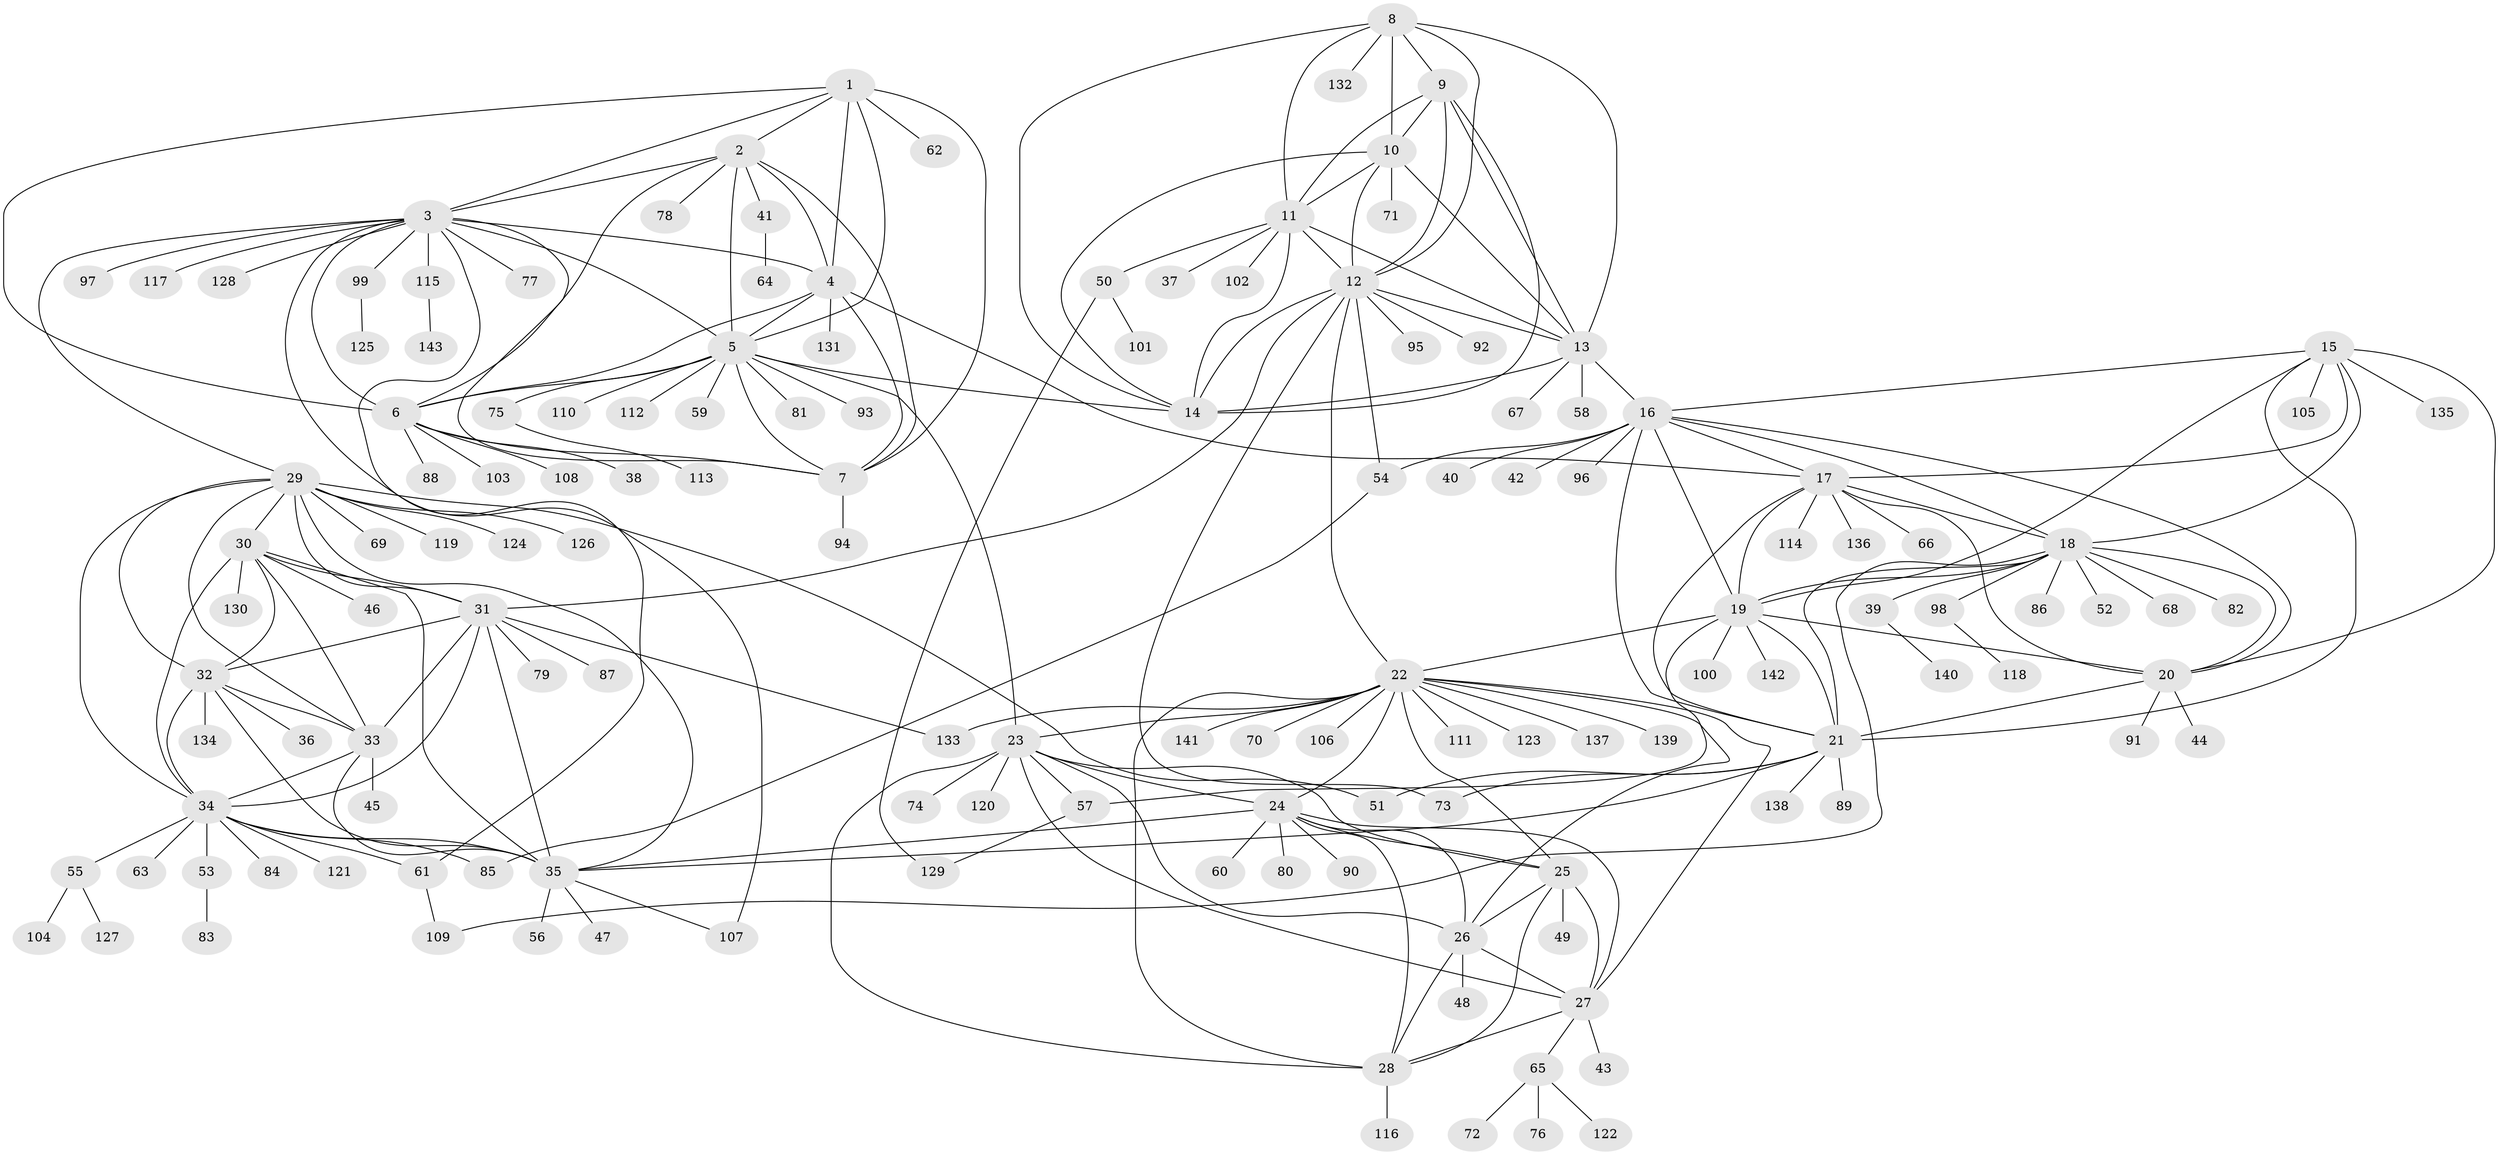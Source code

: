 // Generated by graph-tools (version 1.1) at 2025/26/03/09/25 03:26:46]
// undirected, 143 vertices, 233 edges
graph export_dot {
graph [start="1"]
  node [color=gray90,style=filled];
  1;
  2;
  3;
  4;
  5;
  6;
  7;
  8;
  9;
  10;
  11;
  12;
  13;
  14;
  15;
  16;
  17;
  18;
  19;
  20;
  21;
  22;
  23;
  24;
  25;
  26;
  27;
  28;
  29;
  30;
  31;
  32;
  33;
  34;
  35;
  36;
  37;
  38;
  39;
  40;
  41;
  42;
  43;
  44;
  45;
  46;
  47;
  48;
  49;
  50;
  51;
  52;
  53;
  54;
  55;
  56;
  57;
  58;
  59;
  60;
  61;
  62;
  63;
  64;
  65;
  66;
  67;
  68;
  69;
  70;
  71;
  72;
  73;
  74;
  75;
  76;
  77;
  78;
  79;
  80;
  81;
  82;
  83;
  84;
  85;
  86;
  87;
  88;
  89;
  90;
  91;
  92;
  93;
  94;
  95;
  96;
  97;
  98;
  99;
  100;
  101;
  102;
  103;
  104;
  105;
  106;
  107;
  108;
  109;
  110;
  111;
  112;
  113;
  114;
  115;
  116;
  117;
  118;
  119;
  120;
  121;
  122;
  123;
  124;
  125;
  126;
  127;
  128;
  129;
  130;
  131;
  132;
  133;
  134;
  135;
  136;
  137;
  138;
  139;
  140;
  141;
  142;
  143;
  1 -- 2;
  1 -- 3;
  1 -- 4;
  1 -- 5;
  1 -- 6;
  1 -- 7;
  1 -- 62;
  2 -- 3;
  2 -- 4;
  2 -- 5;
  2 -- 6;
  2 -- 7;
  2 -- 41;
  2 -- 78;
  3 -- 4;
  3 -- 5;
  3 -- 6;
  3 -- 7;
  3 -- 29;
  3 -- 61;
  3 -- 77;
  3 -- 97;
  3 -- 99;
  3 -- 107;
  3 -- 115;
  3 -- 117;
  3 -- 128;
  4 -- 5;
  4 -- 6;
  4 -- 7;
  4 -- 17;
  4 -- 131;
  5 -- 6;
  5 -- 7;
  5 -- 14;
  5 -- 23;
  5 -- 59;
  5 -- 75;
  5 -- 81;
  5 -- 93;
  5 -- 110;
  5 -- 112;
  6 -- 7;
  6 -- 38;
  6 -- 88;
  6 -- 103;
  6 -- 108;
  7 -- 94;
  8 -- 9;
  8 -- 10;
  8 -- 11;
  8 -- 12;
  8 -- 13;
  8 -- 14;
  8 -- 132;
  9 -- 10;
  9 -- 11;
  9 -- 12;
  9 -- 13;
  9 -- 14;
  10 -- 11;
  10 -- 12;
  10 -- 13;
  10 -- 14;
  10 -- 71;
  11 -- 12;
  11 -- 13;
  11 -- 14;
  11 -- 37;
  11 -- 50;
  11 -- 102;
  12 -- 13;
  12 -- 14;
  12 -- 22;
  12 -- 31;
  12 -- 54;
  12 -- 73;
  12 -- 92;
  12 -- 95;
  13 -- 14;
  13 -- 16;
  13 -- 58;
  13 -- 67;
  15 -- 16;
  15 -- 17;
  15 -- 18;
  15 -- 19;
  15 -- 20;
  15 -- 21;
  15 -- 105;
  15 -- 135;
  16 -- 17;
  16 -- 18;
  16 -- 19;
  16 -- 20;
  16 -- 21;
  16 -- 40;
  16 -- 42;
  16 -- 54;
  16 -- 96;
  17 -- 18;
  17 -- 19;
  17 -- 20;
  17 -- 21;
  17 -- 66;
  17 -- 114;
  17 -- 136;
  18 -- 19;
  18 -- 20;
  18 -- 21;
  18 -- 39;
  18 -- 52;
  18 -- 68;
  18 -- 82;
  18 -- 86;
  18 -- 98;
  18 -- 109;
  19 -- 20;
  19 -- 21;
  19 -- 22;
  19 -- 57;
  19 -- 100;
  19 -- 142;
  20 -- 21;
  20 -- 44;
  20 -- 91;
  21 -- 35;
  21 -- 51;
  21 -- 73;
  21 -- 89;
  21 -- 138;
  22 -- 23;
  22 -- 24;
  22 -- 25;
  22 -- 26;
  22 -- 27;
  22 -- 28;
  22 -- 70;
  22 -- 106;
  22 -- 111;
  22 -- 123;
  22 -- 133;
  22 -- 137;
  22 -- 139;
  22 -- 141;
  23 -- 24;
  23 -- 25;
  23 -- 26;
  23 -- 27;
  23 -- 28;
  23 -- 57;
  23 -- 74;
  23 -- 120;
  24 -- 25;
  24 -- 26;
  24 -- 27;
  24 -- 28;
  24 -- 35;
  24 -- 60;
  24 -- 80;
  24 -- 90;
  25 -- 26;
  25 -- 27;
  25 -- 28;
  25 -- 49;
  26 -- 27;
  26 -- 28;
  26 -- 48;
  27 -- 28;
  27 -- 43;
  27 -- 65;
  28 -- 116;
  29 -- 30;
  29 -- 31;
  29 -- 32;
  29 -- 33;
  29 -- 34;
  29 -- 35;
  29 -- 51;
  29 -- 69;
  29 -- 119;
  29 -- 124;
  29 -- 126;
  30 -- 31;
  30 -- 32;
  30 -- 33;
  30 -- 34;
  30 -- 35;
  30 -- 46;
  30 -- 130;
  31 -- 32;
  31 -- 33;
  31 -- 34;
  31 -- 35;
  31 -- 79;
  31 -- 87;
  31 -- 133;
  32 -- 33;
  32 -- 34;
  32 -- 35;
  32 -- 36;
  32 -- 134;
  33 -- 34;
  33 -- 35;
  33 -- 45;
  34 -- 35;
  34 -- 53;
  34 -- 55;
  34 -- 61;
  34 -- 63;
  34 -- 84;
  34 -- 85;
  34 -- 121;
  35 -- 47;
  35 -- 56;
  35 -- 107;
  39 -- 140;
  41 -- 64;
  50 -- 101;
  50 -- 129;
  53 -- 83;
  54 -- 85;
  55 -- 104;
  55 -- 127;
  57 -- 129;
  61 -- 109;
  65 -- 72;
  65 -- 76;
  65 -- 122;
  75 -- 113;
  98 -- 118;
  99 -- 125;
  115 -- 143;
}
